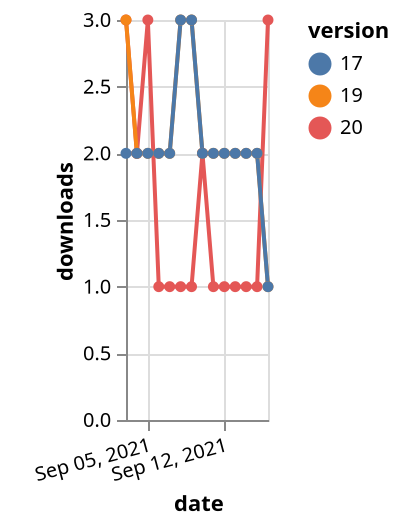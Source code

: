 {"$schema": "https://vega.github.io/schema/vega-lite/v5.json", "description": "A simple bar chart with embedded data.", "data": {"values": [{"date": "2021-09-03", "total": 556, "delta": 3, "version": "20"}, {"date": "2021-09-04", "total": 558, "delta": 2, "version": "20"}, {"date": "2021-09-05", "total": 561, "delta": 3, "version": "20"}, {"date": "2021-09-06", "total": 562, "delta": 1, "version": "20"}, {"date": "2021-09-07", "total": 563, "delta": 1, "version": "20"}, {"date": "2021-09-08", "total": 564, "delta": 1, "version": "20"}, {"date": "2021-09-09", "total": 565, "delta": 1, "version": "20"}, {"date": "2021-09-10", "total": 567, "delta": 2, "version": "20"}, {"date": "2021-09-11", "total": 568, "delta": 1, "version": "20"}, {"date": "2021-09-12", "total": 569, "delta": 1, "version": "20"}, {"date": "2021-09-13", "total": 570, "delta": 1, "version": "20"}, {"date": "2021-09-14", "total": 571, "delta": 1, "version": "20"}, {"date": "2021-09-15", "total": 572, "delta": 1, "version": "20"}, {"date": "2021-09-16", "total": 575, "delta": 3, "version": "20"}, {"date": "2021-09-03", "total": 2334, "delta": 3, "version": "19"}, {"date": "2021-09-04", "total": 2336, "delta": 2, "version": "19"}, {"date": "2021-09-05", "total": 2338, "delta": 2, "version": "19"}, {"date": "2021-09-06", "total": 2340, "delta": 2, "version": "19"}, {"date": "2021-09-07", "total": 2342, "delta": 2, "version": "19"}, {"date": "2021-09-08", "total": 2345, "delta": 3, "version": "19"}, {"date": "2021-09-09", "total": 2348, "delta": 3, "version": "19"}, {"date": "2021-09-10", "total": 2350, "delta": 2, "version": "19"}, {"date": "2021-09-11", "total": 2352, "delta": 2, "version": "19"}, {"date": "2021-09-12", "total": 2354, "delta": 2, "version": "19"}, {"date": "2021-09-13", "total": 2356, "delta": 2, "version": "19"}, {"date": "2021-09-14", "total": 2358, "delta": 2, "version": "19"}, {"date": "2021-09-15", "total": 2360, "delta": 2, "version": "19"}, {"date": "2021-09-16", "total": 2361, "delta": 1, "version": "19"}, {"date": "2021-09-03", "total": 2327, "delta": 2, "version": "17"}, {"date": "2021-09-04", "total": 2329, "delta": 2, "version": "17"}, {"date": "2021-09-05", "total": 2331, "delta": 2, "version": "17"}, {"date": "2021-09-06", "total": 2333, "delta": 2, "version": "17"}, {"date": "2021-09-07", "total": 2335, "delta": 2, "version": "17"}, {"date": "2021-09-08", "total": 2338, "delta": 3, "version": "17"}, {"date": "2021-09-09", "total": 2341, "delta": 3, "version": "17"}, {"date": "2021-09-10", "total": 2343, "delta": 2, "version": "17"}, {"date": "2021-09-11", "total": 2345, "delta": 2, "version": "17"}, {"date": "2021-09-12", "total": 2347, "delta": 2, "version": "17"}, {"date": "2021-09-13", "total": 2349, "delta": 2, "version": "17"}, {"date": "2021-09-14", "total": 2351, "delta": 2, "version": "17"}, {"date": "2021-09-15", "total": 2353, "delta": 2, "version": "17"}, {"date": "2021-09-16", "total": 2354, "delta": 1, "version": "17"}]}, "width": "container", "mark": {"type": "line", "point": {"filled": true}}, "encoding": {"x": {"field": "date", "type": "temporal", "timeUnit": "yearmonthdate", "title": "date", "axis": {"labelAngle": -15}}, "y": {"field": "delta", "type": "quantitative", "title": "downloads"}, "color": {"field": "version", "type": "nominal"}, "tooltip": {"field": "delta"}}}